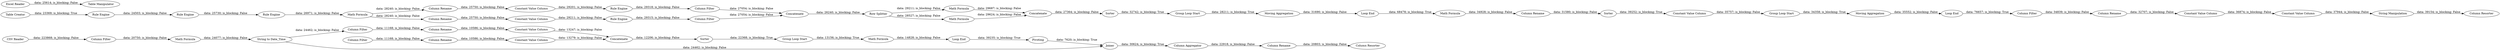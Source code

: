 digraph {
	"3966435849218950690_69" [label=Joiner]
	"-4565675989783864892_881" [label="Constant Value Column"]
	"3966435849218950690_76" [label="Loop End"]
	"-8073052658614991199_22" [label=Concatenate]
	"213743811535864453_18" [label="Column Rename"]
	"-8073052658614991199_36" [label="Math Formula"]
	"-8073052658614991199_20" [label="Row Splitter"]
	"-4565675989783864892_884" [label="String Manipulation"]
	"-4565675989783864892_885" [label="Column Resorter"]
	"-8073052658614991199_38" [label="Loop End"]
	"-2607918420251545978_58" [label="Column Rename"]
	"3966435849218950690_63" [label="Group Loop Start"]
	"213743811535864453_4" [label="Rule Engine"]
	"-8073052658614991199_21" [label="Math Formula"]
	"213743811535864453_15" [label=Concatenate]
	"-9077030742106422923_39" [label="Group Loop Start"]
	"3966435849218950690_2" [label="Column Filter"]
	"4307985764091319940_739" [label="CSV Reader"]
	"213743811535864453_2" [label="Rule Engine"]
	"213743811535864453_3" [label="Rule Engine"]
	"-2607918420251545978_60" [label="Constant Value Column"]
	"213743811535864453_14" [label="Column Filter"]
	"-9077030742106422923_45" [label="Loop End"]
	"-4565675989783864892_882" [label="Constant Value Column"]
	"-2607918420251545978_56" [label=Concatenate]
	"3966435849218950690_3" [label="Column Rename"]
	"4307985764091319940_1139" [label="Table Creator"]
	"213743811535864453_8" [label="Constant Value Column"]
	"3966435849218950690_74" [label="Math Formula"]
	"3966435849218950690_75" [label="Math Formula"]
	"-2607918420251545978_57" [label="Column Rename"]
	"213743811535864453_5" [label="Math Formula"]
	"213743811535864453_13" [label="Rule Engine"]
	"-8073052658614991199_16" [label=Sorter]
	"-9077030742106422923_44" [label="Column Rename"]
	"-2607918420251545978_59" [label="Constant Value Column"]
	"213743811535864453_9" [label="Rule Engine"]
	"-8073052658614991199_35" [label="Group Loop Start"]
	"3966435849218950690_72" [label="Column Aggregator"]
	"-8073052658614991199_18" [label="Math Formula"]
	"-9077030742106422923_41" [label="Constant Value Column"]
	"213743811535864453_12" [label="Constant Value Column"]
	"4307985764091319940_1140" [label="Excel Reader"]
	"213743811535864453_19" [label="Column Rename"]
	"-9077030742106422923_38" [label=Sorter]
	"3966435849218950690_73" [label="Column Resorter"]
	"213743811535864453_10" [label="Column Filter"]
	"3966435849218950690_68" [label=Pivoting]
	"-2607918420251545978_55" [label="Column Filter"]
	"3966435849218950690_5" [label="String to Date_Time"]
	"-2607918420251545978_54" [label="Column Filter"]
	"-9077030742106422923_40" [label="Moving Aggregation"]
	"-8073052658614991199_37" [label="Column Rename"]
	"4307985764091319940_1141" [label="Table Manipulator"]
	"-2607918420251545978_61" [label=Sorter]
	"-8073052658614991199_29" [label="Moving Aggregation"]
	"-9077030742106422923_43" [label="Column Filter"]
	"-8073052658614991199_35" -> "-8073052658614991199_29" [label="data: 28211; is_blocking: True"]
	"-9077030742106422923_40" -> "-9077030742106422923_45" [label="data: 35552; is_blocking: False"]
	"213743811535864453_12" -> "213743811535864453_13" [label="data: 29211; is_blocking: False"]
	"3966435849218950690_5" -> "3966435849218950690_69" [label="data: 24462; is_blocking: False"]
	"-2607918420251545978_56" -> "-2607918420251545978_61" [label="data: 12206; is_blocking: False"]
	"-2607918420251545978_59" -> "-2607918420251545978_56" [label="data: 13247; is_blocking: False"]
	"4307985764091319940_739" -> "3966435849218950690_2" [label="data: 223868; is_blocking: False"]
	"-2607918420251545978_58" -> "-2607918420251545978_60" [label="data: 10586; is_blocking: False"]
	"-9077030742106422923_41" -> "-9077030742106422923_39" [label="data: 35757; is_blocking: False"]
	"3966435849218950690_72" -> "3966435849218950690_3" [label="data: 22918; is_blocking: False"]
	"-8073052658614991199_29" -> "-8073052658614991199_38" [label="data: 31690; is_blocking: False"]
	"3966435849218950690_75" -> "3966435849218950690_76" [label="data: 14828; is_blocking: False"]
	"-2607918420251545978_57" -> "-2607918420251545978_59" [label="data: 10586; is_blocking: False"]
	"-2607918420251545978_54" -> "-2607918420251545978_57" [label="data: 11168; is_blocking: False"]
	"213743811535864453_9" -> "213743811535864453_10" [label="data: 29318; is_blocking: False"]
	"-8073052658614991199_36" -> "-8073052658614991199_37" [label="data: 34928; is_blocking: False"]
	"-4565675989783864892_881" -> "-4565675989783864892_884" [label="data: 37944; is_blocking: False"]
	"-8073052658614991199_18" -> "-8073052658614991199_22" [label="data: 29624; is_blocking: False"]
	"3966435849218950690_2" -> "3966435849218950690_74" [label="data: 20750; is_blocking: False"]
	"-8073052658614991199_22" -> "-8073052658614991199_16" [label="data: 27364; is_blocking: False"]
	"3966435849218950690_5" -> "-2607918420251545978_54" [label="data: 24462; is_blocking: False"]
	"3966435849218950690_69" -> "3966435849218950690_72" [label="data: 30624; is_blocking: True"]
	"-4565675989783864892_882" -> "-4565675989783864892_881" [label="data: 36874; is_blocking: False"]
	"213743811535864453_5" -> "213743811535864453_18" [label="data: 28240; is_blocking: False"]
	"213743811535864453_5" -> "213743811535864453_19" [label="data: 28240; is_blocking: False"]
	"-8073052658614991199_20" -> "-8073052658614991199_18" [label="data: 28527; is_blocking: False"]
	"3966435849218950690_74" -> "3966435849218950690_5" [label="data: 24077; is_blocking: False"]
	"213743811535864453_10" -> "213743811535864453_15" [label="data: 27054; is_blocking: False"]
	"-2607918420251545978_61" -> "3966435849218950690_63" [label="data: 22368; is_blocking: True"]
	"4307985764091319940_1139" -> "213743811535864453_2" [label="data: 23369; is_blocking: True"]
	"3966435849218950690_3" -> "3966435849218950690_73" [label="data: 20803; is_blocking: False"]
	"213743811535864453_13" -> "213743811535864453_14" [label="data: 29315; is_blocking: False"]
	"-8073052658614991199_16" -> "-8073052658614991199_35" [label="data: 32742; is_blocking: True"]
	"-8073052658614991199_37" -> "-9077030742106422923_38" [label="data: 31580; is_blocking: False"]
	"213743811535864453_2" -> "213743811535864453_3" [label="data: 24503; is_blocking: False"]
	"213743811535864453_8" -> "213743811535864453_9" [label="data: 29201; is_blocking: False"]
	"-9077030742106422923_38" -> "-9077030742106422923_41" [label="data: 39252; is_blocking: True"]
	"213743811535864453_3" -> "213743811535864453_4" [label="data: 25730; is_blocking: False"]
	"-8073052658614991199_21" -> "-8073052658614991199_22" [label="data: 29687; is_blocking: False"]
	"-8073052658614991199_20" -> "-8073052658614991199_21" [label="data: 29211; is_blocking: False"]
	"213743811535864453_14" -> "213743811535864453_15" [label="data: 27054; is_blocking: False"]
	"-9077030742106422923_39" -> "-9077030742106422923_40" [label="data: 34358; is_blocking: True"]
	"-8073052658614991199_38" -> "-8073052658614991199_36" [label="data: 68478; is_blocking: True"]
	"-9077030742106422923_43" -> "-9077030742106422923_44" [label="data: 34839; is_blocking: False"]
	"213743811535864453_4" -> "213743811535864453_5" [label="data: 26971; is_blocking: False"]
	"-2607918420251545978_60" -> "-2607918420251545978_56" [label="data: 13279; is_blocking: False"]
	"3966435849218950690_63" -> "3966435849218950690_75" [label="data: 13156; is_blocking: True"]
	"213743811535864453_15" -> "-8073052658614991199_20" [label="data: 26240; is_blocking: False"]
	"3966435849218950690_76" -> "3966435849218950690_68" [label="data: 39235; is_blocking: True"]
	"-2607918420251545978_55" -> "-2607918420251545978_58" [label="data: 11168; is_blocking: False"]
	"3966435849218950690_68" -> "3966435849218950690_69" [label="data: 7620; is_blocking: True"]
	"-4565675989783864892_884" -> "-4565675989783864892_885" [label="data: 39154; is_blocking: False"]
	"213743811535864453_18" -> "213743811535864453_8" [label="data: 25750; is_blocking: False"]
	"-9077030742106422923_44" -> "-4565675989783864892_882" [label="data: 32707; is_blocking: False"]
	"-9077030742106422923_45" -> "-9077030742106422923_43" [label="data: 76657; is_blocking: True"]
	"4307985764091319940_1140" -> "4307985764091319940_1141" [label="data: 25614; is_blocking: False"]
	"213743811535864453_19" -> "213743811535864453_12" [label="data: 25750; is_blocking: False"]
	rankdir=LR
}
